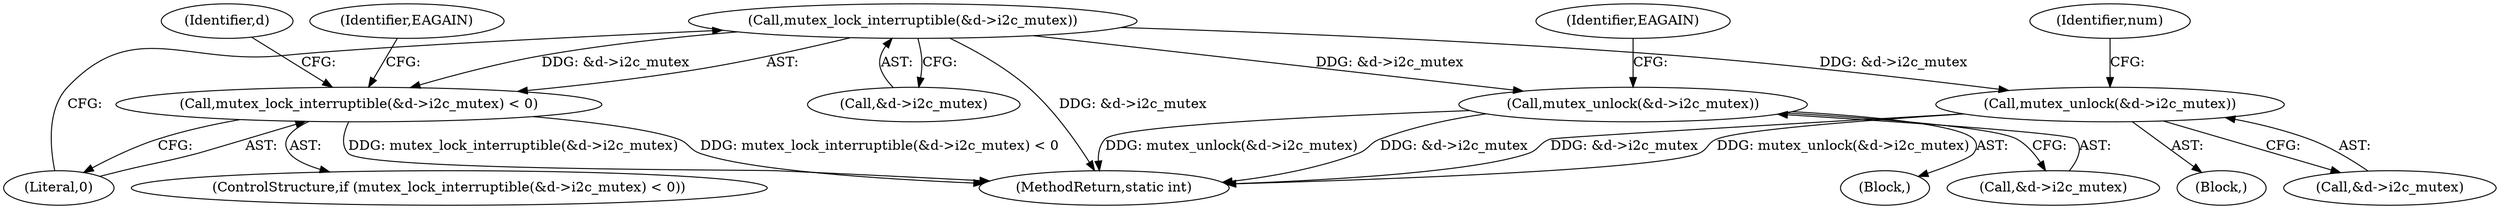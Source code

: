 digraph "0_linux_606142af57dad981b78707234cfbd15f9f7b7125_1@API" {
"1000126" [label="(Call,mutex_lock_interruptible(&d->i2c_mutex))"];
"1000125" [label="(Call,mutex_lock_interruptible(&d->i2c_mutex) < 0)"];
"1000144" [label="(Call,mutex_unlock(&d->i2c_mutex))"];
"1000444" [label="(Call,mutex_unlock(&d->i2c_mutex))"];
"1000127" [label="(Call,&d->i2c_mutex)"];
"1000144" [label="(Call,mutex_unlock(&d->i2c_mutex))"];
"1000124" [label="(ControlStructure,if (mutex_lock_interruptible(&d->i2c_mutex) < 0))"];
"1000125" [label="(Call,mutex_lock_interruptible(&d->i2c_mutex) < 0)"];
"1000131" [label="(Literal,0)"];
"1000143" [label="(Block,)"];
"1000451" [label="(MethodReturn,static int)"];
"1000444" [label="(Call,mutex_unlock(&d->i2c_mutex))"];
"1000134" [label="(Identifier,EAGAIN)"];
"1000106" [label="(Block,)"];
"1000445" [label="(Call,&d->i2c_mutex)"];
"1000140" [label="(Identifier,d)"];
"1000450" [label="(Identifier,num)"];
"1000126" [label="(Call,mutex_lock_interruptible(&d->i2c_mutex))"];
"1000151" [label="(Identifier,EAGAIN)"];
"1000145" [label="(Call,&d->i2c_mutex)"];
"1000126" -> "1000125"  [label="AST: "];
"1000126" -> "1000127"  [label="CFG: "];
"1000127" -> "1000126"  [label="AST: "];
"1000131" -> "1000126"  [label="CFG: "];
"1000126" -> "1000451"  [label="DDG: &d->i2c_mutex"];
"1000126" -> "1000125"  [label="DDG: &d->i2c_mutex"];
"1000126" -> "1000144"  [label="DDG: &d->i2c_mutex"];
"1000126" -> "1000444"  [label="DDG: &d->i2c_mutex"];
"1000125" -> "1000124"  [label="AST: "];
"1000125" -> "1000131"  [label="CFG: "];
"1000131" -> "1000125"  [label="AST: "];
"1000134" -> "1000125"  [label="CFG: "];
"1000140" -> "1000125"  [label="CFG: "];
"1000125" -> "1000451"  [label="DDG: mutex_lock_interruptible(&d->i2c_mutex)"];
"1000125" -> "1000451"  [label="DDG: mutex_lock_interruptible(&d->i2c_mutex) < 0"];
"1000144" -> "1000143"  [label="AST: "];
"1000144" -> "1000145"  [label="CFG: "];
"1000145" -> "1000144"  [label="AST: "];
"1000151" -> "1000144"  [label="CFG: "];
"1000144" -> "1000451"  [label="DDG: mutex_unlock(&d->i2c_mutex)"];
"1000144" -> "1000451"  [label="DDG: &d->i2c_mutex"];
"1000444" -> "1000106"  [label="AST: "];
"1000444" -> "1000445"  [label="CFG: "];
"1000445" -> "1000444"  [label="AST: "];
"1000450" -> "1000444"  [label="CFG: "];
"1000444" -> "1000451"  [label="DDG: &d->i2c_mutex"];
"1000444" -> "1000451"  [label="DDG: mutex_unlock(&d->i2c_mutex)"];
}
